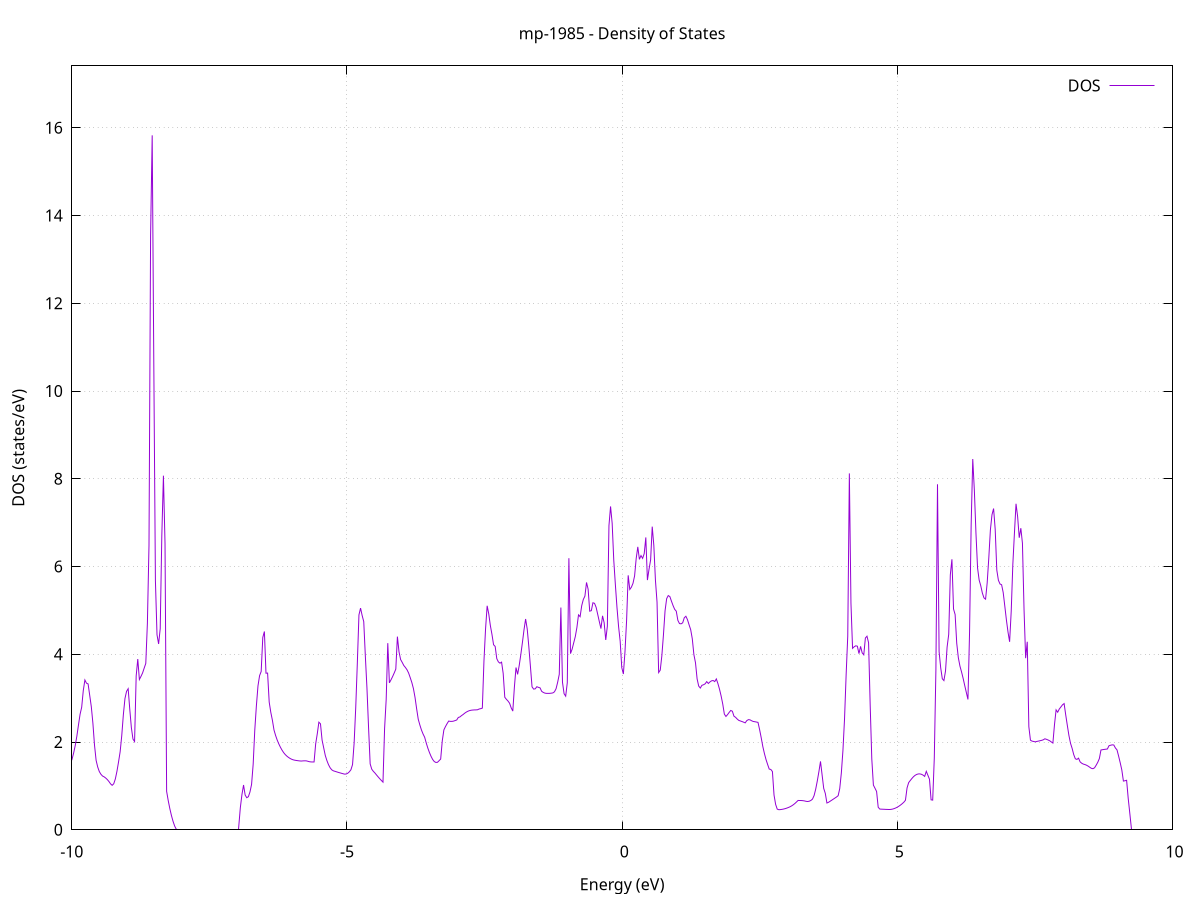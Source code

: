 set title 'mp-1985 - Density of States'
set xlabel 'Energy (eV)'
set ylabel 'DOS (states/eV)'
set grid
set xrange [-10:10]
set yrange [0:17.410]
set xzeroaxis lt -1
set terminal png size 800,600
set output 'mp-1985_dos_gnuplot.png'
plot '-' using 1:2 with lines title 'DOS'
-18.381700 0.000000
-18.352600 0.000000
-18.323400 0.000000
-18.294300 0.000000
-18.265200 0.000000
-18.236100 0.000000
-18.207000 0.000000
-18.177800 0.000000
-18.148700 0.000000
-18.119600 0.000000
-18.090500 0.000000
-18.061400 0.000000
-18.032200 0.000000
-18.003100 0.000000
-17.974000 0.000000
-17.944900 0.000000
-17.915700 0.000000
-17.886600 0.000000
-17.857500 0.000000
-17.828400 0.000000
-17.799300 0.000000
-17.770100 0.000000
-17.741000 0.000000
-17.711900 0.000000
-17.682800 0.000000
-17.653700 0.000000
-17.624500 0.000000
-17.595400 0.000000
-17.566300 0.000000
-17.537200 0.000000
-17.508100 0.000000
-17.478900 0.000000
-17.449800 0.000000
-17.420700 0.000000
-17.391600 0.000000
-17.362500 0.000000
-17.333300 0.000000
-17.304200 0.000000
-17.275100 0.000000
-17.246000 0.000000
-17.216900 0.000000
-17.187700 0.000000
-17.158600 0.000000
-17.129500 0.000000
-17.100400 0.000000
-17.071300 0.000000
-17.042100 0.000000
-17.013000 0.000000
-16.983900 0.000000
-16.954800 0.000000
-16.925700 0.000000
-16.896500 0.000000
-16.867400 0.000000
-16.838300 0.000000
-16.809200 0.000000
-16.780100 0.000000
-16.750900 0.000000
-16.721800 0.000000
-16.692700 0.000000
-16.663600 0.000000
-16.634500 0.000000
-16.605300 0.000000
-16.576200 0.000000
-16.547100 0.000000
-16.518000 0.000000
-16.488800 0.000000
-16.459700 0.000000
-16.430600 0.000000
-16.401500 0.000000
-16.372400 0.000000
-16.343200 0.000000
-16.314100 0.000000
-16.285000 0.000000
-16.255900 0.000000
-16.226800 0.000000
-16.197600 0.000000
-16.168500 0.000000
-16.139400 0.000000
-16.110300 0.000000
-16.081200 0.000000
-16.052000 0.000000
-16.022900 0.000000
-15.993800 0.000000
-15.964700 0.000000
-15.935600 0.000000
-15.906400 0.000000
-15.877300 0.000000
-15.848200 0.000000
-15.819100 0.000000
-15.790000 0.000000
-15.760800 0.000000
-15.731700 0.000100
-15.702600 0.012700
-15.673500 0.046500
-15.644400 0.101600
-15.615200 0.178100
-15.586100 0.272500
-15.557000 0.375100
-15.527900 0.461600
-15.498800 0.493700
-15.469600 0.514800
-15.440500 0.525100
-15.411400 0.524300
-15.382300 0.561600
-15.353200 0.603100
-15.324000 0.645800
-15.294900 0.689600
-15.265800 0.734500
-15.236700 0.780600
-15.207600 0.827400
-15.178400 0.872800
-15.149300 1.140900
-15.120200 1.382800
-15.091100 1.500800
-15.061900 1.495100
-15.032800 1.402900
-15.003700 1.066300
-14.974600 0.892500
-14.945500 0.798500
-14.916300 0.775600
-14.887200 0.763700
-14.858100 0.751300
-14.829000 0.738500
-14.799900 0.732200
-14.770700 0.736700
-14.741600 0.751800
-14.712500 0.777800
-14.683400 0.812400
-14.654300 0.850600
-14.625100 0.842300
-14.596000 0.872400
-14.566900 0.922600
-14.537800 0.989100
-14.508700 1.059600
-14.479500 1.132700
-14.450400 1.208400
-14.421300 1.378900
-14.392200 1.368500
-14.363100 1.352100
-14.333900 1.327800
-14.304800 1.407000
-14.275700 1.483400
-14.246600 1.561800
-14.217500 1.642300
-14.188300 1.614300
-14.159200 1.661100
-14.130100 1.707500
-14.101000 1.753300
-14.071900 1.798500
-14.042700 1.835000
-14.013600 1.837200
-13.984500 1.847400
-13.955400 1.862300
-13.926300 1.870100
-13.897100 1.913600
-13.868000 1.957500
-13.838900 2.001800
-13.809800 2.024900
-13.780700 2.060800
-13.751500 2.077500
-13.722400 2.070700
-13.693300 2.040100
-13.664200 2.011800
-13.635000 2.062000
-13.605900 2.092000
-13.576800 2.101600
-13.547700 2.092300
-13.518600 1.992300
-13.489400 1.874500
-13.460300 1.773500
-13.431200 1.693900
-13.402100 1.635700
-13.373000 1.598500
-13.343800 1.559700
-13.314700 1.532600
-13.285600 1.505400
-13.256500 1.480100
-13.227400 1.457900
-13.198200 1.434500
-13.169100 1.401200
-13.140000 1.366200
-13.110900 1.339800
-13.081800 1.337900
-13.052600 1.386700
-13.023500 1.503900
-12.994400 1.746100
-12.965300 1.964500
-12.936200 2.139500
-12.907000 2.259800
-12.877900 2.287100
-12.848800 2.310100
-12.819700 2.328400
-12.790600 2.342100
-12.761400 2.351200
-12.732300 2.355600
-12.703200 2.355300
-12.674100 2.350300
-12.645000 2.341200
-12.615800 2.326000
-12.586700 2.473600
-12.557600 2.379700
-12.528500 2.272900
-12.499400 2.178500
-12.470200 1.978400
-12.441100 1.941500
-12.412000 1.910500
-12.382900 1.885000
-12.353800 1.862300
-12.324600 1.836600
-12.295500 1.816000
-12.266400 1.797000
-12.237300 1.780700
-12.208100 1.777500
-12.179000 1.782800
-12.149900 1.790300
-12.120800 1.782900
-12.091700 1.809000
-12.062500 1.836800
-12.033400 1.866500
-12.004300 1.893500
-11.975200 1.917300
-11.946100 1.943900
-11.916900 1.973200
-11.887800 2.005400
-11.858700 2.847100
-11.829600 3.009100
-11.800500 3.162100
-11.771300 3.306400
-11.742200 2.911200
-11.713100 2.956600
-11.684000 3.004600
-11.654900 3.102000
-11.625700 3.133900
-11.596600 3.171800
-11.567500 3.227300
-11.538400 3.301600
-11.509300 3.407500
-11.480100 3.467500
-11.451000 3.429700
-11.421900 3.348800
-11.392800 3.128900
-11.363700 2.963200
-11.334500 2.360000
-11.305400 2.133100
-11.276300 1.954400
-11.247200 1.874100
-11.218100 1.842200
-11.188900 1.814400
-11.159800 1.790500
-11.130700 1.770400
-11.101600 1.754100
-11.072500 1.741600
-11.043300 1.736700
-11.014200 1.742300
-10.985100 1.752900
-10.956000 1.767400
-10.926900 1.781500
-10.897700 1.795200
-10.868600 1.811300
-10.839500 1.812700
-10.810400 1.813000
-10.781200 1.827900
-10.752100 1.843400
-10.723000 1.862700
-10.693900 1.882500
-10.664800 1.902900
-10.635600 1.929200
-10.606500 1.960900
-10.577400 1.995200
-10.548300 2.030400
-10.519200 2.066400
-10.490000 2.103400
-10.460900 2.141200
-10.431800 2.179900
-10.402700 2.219500
-10.373600 2.259800
-10.344400 2.300900
-10.315300 2.342700
-10.286200 2.394600
-10.257100 2.507300
-10.228000 3.414800
-10.198800 3.131400
-10.169700 2.598200
-10.140600 2.430700
-10.111500 2.265000
-10.082400 2.056600
-10.053200 1.751600
-10.024100 1.679500
-9.995000 1.610500
-9.965900 1.752800
-9.936800 1.924500
-9.907600 2.136800
-9.878500 2.389800
-9.849400 2.632900
-9.820300 2.792800
-9.791200 3.172900
-9.762000 3.413900
-9.732900 3.340900
-9.703800 3.324300
-9.674700 3.066100
-9.645600 2.806700
-9.616400 2.427800
-9.587300 1.929200
-9.558200 1.582900
-9.529100 1.430600
-9.500000 1.326400
-9.470800 1.265400
-9.441700 1.225400
-9.412600 1.206300
-9.383500 1.179100
-9.354300 1.143800
-9.325200 1.099800
-9.296100 1.047200
-9.267000 1.013100
-9.237900 1.048400
-9.208700 1.158600
-9.179600 1.332300
-9.150500 1.546100
-9.121400 1.778800
-9.092300 2.145100
-9.063100 2.622700
-9.034000 2.990500
-9.004900 3.155100
-8.975800 3.215400
-8.946700 2.748900
-8.917500 2.327700
-8.888400 2.067800
-8.859300 2.011000
-8.830200 3.505900
-8.801100 3.891700
-8.771900 3.424700
-8.742800 3.496300
-8.713700 3.574300
-8.684600 3.684900
-8.655500 3.791600
-8.626300 4.707900
-8.597200 6.486100
-8.568100 13.550400
-8.539000 15.827200
-8.509900 10.621800
-8.480700 5.680500
-8.451600 4.444500
-8.422500 4.234900
-8.393400 4.582200
-8.364300 6.701100
-8.335100 8.070400
-8.306000 6.520000
-8.276900 0.876200
-8.247800 0.665000
-8.218700 0.482500
-8.189500 0.325300
-8.160400 0.193100
-8.131300 0.086200
-8.102200 0.012400
-8.073100 0.000000
-8.043900 0.000000
-8.014800 0.000000
-7.985700 0.000000
-7.956600 0.000000
-7.927400 0.000000
-7.898300 0.000000
-7.869200 0.000000
-7.840100 0.000000
-7.811000 0.000000
-7.781800 0.000000
-7.752700 0.000000
-7.723600 0.000000
-7.694500 0.000000
-7.665400 0.000000
-7.636200 0.000000
-7.607100 0.000000
-7.578000 0.000000
-7.548900 0.000000
-7.519800 0.000000
-7.490600 0.000000
-7.461500 0.000000
-7.432400 0.000000
-7.403300 0.000000
-7.374200 0.000000
-7.345000 0.000000
-7.315900 0.000000
-7.286800 0.000000
-7.257700 0.000000
-7.228600 0.000000
-7.199400 0.000000
-7.170300 0.000000
-7.141200 0.000000
-7.112100 0.000000
-7.083000 0.000000
-7.053800 0.000000
-7.024700 0.000000
-6.995600 0.000000
-6.966500 0.000000
-6.937400 0.505600
-6.908200 0.804300
-6.879100 1.019500
-6.850000 0.791900
-6.820900 0.730800
-6.791800 0.753400
-6.762600 0.860600
-6.733500 1.033100
-6.704400 1.492500
-6.675300 2.267300
-6.646200 2.819600
-6.617000 3.278900
-6.587900 3.512000
-6.558800 3.608000
-6.529700 4.382800
-6.500500 4.519200
-6.471400 3.568400
-6.442300 3.571400
-6.413200 2.910400
-6.384100 2.677700
-6.354900 2.496100
-6.325800 2.273400
-6.296700 2.149100
-6.267600 2.044400
-6.238500 1.957300
-6.209300 1.881200
-6.180200 1.815400
-6.151100 1.759300
-6.122000 1.714900
-6.092900 1.679400
-6.063700 1.650300
-6.034600 1.626400
-6.005500 1.607600
-5.976400 1.593900
-5.947300 1.585300
-5.918100 1.579200
-5.889000 1.573800
-5.859900 1.569300
-5.830800 1.566300
-5.801700 1.569700
-5.772500 1.571900
-5.743400 1.571400
-5.714300 1.562500
-5.685200 1.552100
-5.656100 1.546700
-5.626900 1.545100
-5.597800 1.545700
-5.568700 1.958900
-5.539600 2.186900
-5.510500 2.451900
-5.481300 2.414800
-5.452200 2.044100
-5.423100 1.868900
-5.394000 1.694100
-5.364900 1.577500
-5.335700 1.484300
-5.306600 1.414300
-5.277500 1.367600
-5.248400 1.344200
-5.219200 1.332700
-5.190100 1.321100
-5.161000 1.309500
-5.131900 1.298900
-5.102800 1.288500
-5.073600 1.278200
-5.044500 1.268700
-5.015400 1.270900
-4.986300 1.288200
-4.957200 1.320500
-4.928000 1.367900
-4.898900 1.484800
-4.869800 1.976300
-4.840700 2.788500
-4.811600 3.802600
-4.782400 4.896400
-4.753300 5.052400
-4.724200 4.884000
-4.695100 4.744000
-4.666000 3.954600
-4.636800 3.228000
-4.607700 2.331800
-4.578600 1.501100
-4.549500 1.380200
-4.520400 1.331500
-4.491200 1.292800
-4.462100 1.247800
-4.433000 1.204500
-4.403900 1.163000
-4.374800 1.123400
-4.345600 1.085700
-4.316500 2.307200
-4.287400 2.970600
-4.258300 4.253400
-4.229200 3.348500
-4.200000 3.417700
-4.170900 3.490800
-4.141800 3.573300
-4.112700 3.661600
-4.083600 4.402400
-4.054400 4.055900
-4.025300 3.880200
-3.996200 3.814700
-3.967100 3.743600
-3.938000 3.699100
-3.908800 3.646400
-3.879700 3.571700
-3.850600 3.467000
-3.821500 3.356800
-3.792300 3.217100
-3.763200 3.014900
-3.734100 2.757500
-3.705000 2.520100
-3.675900 2.389300
-3.646700 2.274700
-3.617600 2.183300
-3.588500 2.109300
-3.559400 1.977100
-3.530300 1.860400
-3.501100 1.759100
-3.472000 1.673200
-3.442900 1.602700
-3.413800 1.555000
-3.384700 1.534600
-3.355500 1.538000
-3.326400 1.573900
-3.297300 1.612300
-3.268200 2.027400
-3.239100 2.276300
-3.209900 2.353100
-3.180800 2.418800
-3.151700 2.478000
-3.122600 2.470700
-3.093500 2.470100
-3.064300 2.476100
-3.035200 2.488700
-3.006100 2.502000
-2.977000 2.559700
-2.947900 2.571700
-2.918700 2.601900
-2.889600 2.627300
-2.860500 2.657500
-2.831400 2.682300
-2.802300 2.701800
-2.773100 2.715900
-2.744000 2.724700
-2.714900 2.729100
-2.685800 2.731500
-2.656700 2.732800
-2.627500 2.735100
-2.598400 2.752600
-2.569300 2.760500
-2.540200 2.773200
-2.511100 3.842400
-2.481900 4.577200
-2.452800 5.104900
-2.423700 4.919600
-2.394600 4.654200
-2.365400 4.452200
-2.336300 4.217200
-2.307200 4.178900
-2.278100 3.901100
-2.249000 3.826600
-2.219800 3.796800
-2.190700 3.820300
-2.161600 3.564400
-2.132500 3.020300
-2.103400 2.973800
-2.074200 2.934500
-2.045100 2.883700
-2.016000 2.778600
-1.986900 2.704800
-1.957800 3.252800
-1.928600 3.697900
-1.899500 3.542400
-1.870400 3.743000
-1.841300 3.992400
-1.812200 4.266800
-1.783000 4.559100
-1.753900 4.803200
-1.724800 4.575500
-1.695700 4.175000
-1.666600 3.723400
-1.637400 3.258500
-1.608300 3.206300
-1.579200 3.212100
-1.550100 3.260500
-1.521000 3.246000
-1.491800 3.234600
-1.462700 3.156200
-1.433600 3.130800
-1.404500 3.115000
-1.375400 3.108700
-1.346200 3.108100
-1.317100 3.109500
-1.288000 3.113000
-1.258900 3.119300
-1.229800 3.144500
-1.200600 3.214800
-1.171500 3.364100
-1.142400 3.543500
-1.113300 5.064500
-1.084200 3.362800
-1.055000 3.100600
-1.025900 3.044700
-0.996800 3.350600
-0.967700 6.188500
-0.938500 4.014800
-0.909400 4.115300
-0.880300 4.259900
-0.851200 4.403100
-0.822100 4.610600
-0.792900 4.897500
-0.763800 4.856800
-0.734700 5.107200
-0.705600 5.248700
-0.676500 5.325600
-0.647300 5.636900
-0.618200 5.482500
-0.589100 4.982200
-0.560000 4.994200
-0.530900 5.173700
-0.501700 5.160500
-0.472600 5.068700
-0.443500 4.906900
-0.414400 4.742400
-0.385300 4.585200
-0.356100 4.876200
-0.327000 4.717800
-0.297900 4.326600
-0.268800 4.640300
-0.239700 6.931200
-0.210500 7.369000
-0.181400 6.985500
-0.152300 6.144100
-0.123200 5.589600
-0.094100 5.069900
-0.064900 4.632900
-0.035800 4.295600
-0.006700 3.694900
0.022400 3.550100
0.051500 4.056600
0.080700 4.768300
0.109800 5.798900
0.138900 5.477000
0.168000 5.528800
0.197100 5.616400
0.226300 5.786600
0.255400 6.185000
0.284500 6.447200
0.313600 6.163600
0.342700 6.250000
0.371900 6.185900
0.401000 6.293400
0.430100 6.662500
0.459200 5.690400
0.488400 5.937100
0.517500 6.151500
0.546600 6.909200
0.575700 6.479900
0.604800 5.689300
0.634000 5.186700
0.663100 3.583400
0.692200 3.637200
0.721300 3.965400
0.750400 4.440300
0.779600 4.989900
0.808700 5.267700
0.837800 5.337800
0.866900 5.314900
0.896000 5.210100
0.925200 5.109800
0.954300 5.024500
0.983400 4.982100
1.012500 4.772500
1.041600 4.699800
1.070800 4.693600
1.099900 4.716600
1.129000 4.831800
1.158100 4.866100
1.187200 4.788000
1.216400 4.670900
1.245500 4.560700
1.274600 4.352600
1.303700 3.991800
1.332800 3.805300
1.362000 3.439000
1.391100 3.275200
1.420200 3.230000
1.449300 3.292400
1.478400 3.305000
1.507600 3.325900
1.536700 3.376900
1.565800 3.334300
1.594900 3.369500
1.624000 3.394300
1.653200 3.402300
1.682300 3.377100
1.711400 3.437900
1.740500 3.330700
1.769600 3.201600
1.798800 3.046800
1.827900 2.866300
1.857000 2.637000
1.886100 2.582600
1.915300 2.624800
1.944400 2.674900
1.973500 2.719700
2.002600 2.701300
2.031700 2.588500
2.060900 2.563200
2.090000 2.524700
2.119100 2.493000
2.148200 2.480000
2.177300 2.467000
2.206500 2.452500
2.235600 2.436600
2.264700 2.487600
2.293800 2.510000
2.322900 2.505700
2.352100 2.484800
2.381200 2.468800
2.410300 2.462700
2.439400 2.455600
2.468500 2.447900
2.497700 2.282600
2.526800 2.098600
2.555900 1.898500
2.585000 1.737800
2.614100 1.601300
2.643300 1.489000
2.672400 1.383500
2.701500 1.374900
2.730600 1.326800
2.759700 0.791600
2.788900 0.578500
2.818000 0.470800
2.847100 0.457100
2.876200 0.460200
2.905300 0.465400
2.934500 0.472800
2.963600 0.482500
2.992700 0.494300
3.021800 0.508400
3.050900 0.524700
3.080100 0.545000
3.109200 0.569600
3.138300 0.598400
3.167400 0.632800
3.196500 0.668200
3.225700 0.667300
3.254800 0.666500
3.283900 0.663600
3.313000 0.657600
3.342200 0.648500
3.371300 0.644200
3.400400 0.650900
3.429500 0.668600
3.458600 0.699200
3.487800 0.779800
3.516900 0.925300
3.546000 1.113100
3.575100 1.324300
3.604200 1.557900
3.633400 1.248100
3.662500 0.942600
3.691600 0.828900
3.720700 0.610200
3.749800 0.626100
3.779000 0.650000
3.808100 0.674100
3.837200 0.698400
3.866300 0.722800
3.895400 0.747300
3.924600 0.776200
3.953700 0.938800
3.982800 1.293800
4.011900 1.809000
4.041000 2.531500
4.070200 3.538800
4.099300 4.414000
4.128400 8.122000
4.157500 5.167100
4.186600 4.135500
4.215800 4.170700
4.244900 4.192900
4.274000 4.183800
4.303100 4.014100
4.332200 4.179600
4.361400 4.031900
4.390500 3.987600
4.419600 4.370300
4.448700 4.412000
4.477800 4.262200
4.507000 2.839200
4.536100 1.614200
4.565200 1.018200
4.594300 0.947100
4.623400 0.872700
4.652600 0.513600
4.681700 0.471800
4.710800 0.469900
4.739900 0.468100
4.769100 0.466300
4.798200 0.464600
4.827300 0.463100
4.856400 0.462100
4.885500 0.464800
4.914700 0.471800
4.943800 0.483100
4.972900 0.498200
5.002000 0.517000
5.031100 0.539500
5.060300 0.565500
5.089400 0.595200
5.118500 0.628500
5.147600 0.672800
5.176700 0.953600
5.205900 1.074400
5.235000 1.122300
5.264100 1.168100
5.293200 1.209100
5.322300 1.240200
5.351500 1.261300
5.380600 1.272400
5.409700 1.273500
5.438800 1.264600
5.467900 1.245800
5.497100 1.216900
5.526200 1.331800
5.555300 1.243100
5.584400 1.152000
5.613500 0.682800
5.642700 0.676300
5.671800 1.633100
5.700900 3.639100
5.730000 7.874800
5.759100 4.059300
5.788300 3.690000
5.817400 3.441600
5.846500 3.399900
5.875600 3.619200
5.904700 4.165600
5.933900 4.454400
5.963000 5.810200
5.992100 6.164600
6.021200 5.032500
6.050300 4.905400
6.079500 4.250800
6.108600 3.921800
6.137700 3.731300
6.166800 3.598100
6.196000 3.450100
6.225100 3.286500
6.254200 3.127900
6.283300 2.970300
6.312400 4.489700
6.341600 6.950700
6.370700 8.449800
6.399800 7.733900
6.428900 6.756000
6.458000 5.967000
6.487200 5.689900
6.516300 5.561500
6.545400 5.393900
6.574500 5.285200
6.603600 5.255800
6.632800 5.627400
6.661900 6.190700
6.691000 6.833300
6.720100 7.179300
6.749200 7.321100
6.778400 6.846600
6.807500 5.919300
6.836600 5.687000
6.865700 5.601800
6.894800 5.584700
6.924000 5.406100
6.953100 5.096000
6.982200 4.781100
7.011300 4.505300
7.040400 4.284000
7.069600 4.982200
7.098700 6.042800
7.127800 6.759400
7.156900 7.429600
7.186000 7.137000
7.215200 6.655600
7.244300 6.873800
7.273400 6.530200
7.302500 5.021400
7.331600 3.910900
7.360800 4.285300
7.389900 2.349100
7.419000 2.041200
7.448100 2.020300
7.477200 2.012700
7.506400 2.003600
7.535500 2.013500
7.564600 2.021200
7.593700 2.029600
7.622900 2.038600
7.652000 2.050500
7.681100 2.073500
7.710200 2.061400
7.739300 2.046400
7.768500 2.028400
7.797600 2.001700
7.826700 1.976700
7.855800 2.396400
7.884900 2.733100
7.914100 2.679500
7.943200 2.753200
7.972300 2.799200
8.001400 2.847800
8.030500 2.876500
8.059700 2.619400
8.088800 2.380700
8.117900 2.149400
8.147000 1.971300
8.176100 1.855900
8.205300 1.713500
8.234400 1.618000
8.263500 1.603800
8.292600 1.631900
8.321700 1.547200
8.350900 1.516300
8.380000 1.496800
8.409100 1.486400
8.438200 1.471200
8.467300 1.450700
8.496500 1.424800
8.525600 1.400700
8.554700 1.391800
8.583800 1.412700
8.612900 1.471500
8.642100 1.538000
8.671200 1.623900
8.700300 1.818500
8.729400 1.825300
8.758500 1.831300
8.787700 1.836400
8.816800 1.840700
8.845900 1.915000
8.875000 1.926500
8.904100 1.935600
8.933300 1.932100
8.962400 1.864600
8.991500 1.821600
9.020600 1.680600
9.049800 1.528300
9.078900 1.364800
9.108000 1.110300
9.137100 1.117600
9.166200 1.128000
9.195400 0.714100
9.224500 0.372800
9.253600 0.000000
9.282700 0.000000
9.311800 0.000000
9.341000 0.000000
9.370100 0.000000
9.399200 0.000000
9.428300 0.000000
9.457400 0.000000
9.486600 0.000000
9.515700 0.000000
9.544800 0.000000
9.573900 0.000000
9.603000 0.000000
9.632200 0.000000
9.661300 0.000000
9.690400 0.000000
9.719500 0.000000
9.748600 0.000000
9.777800 0.000000
9.806900 0.000000
9.836000 0.000000
9.865100 0.000000
9.894200 0.000000
9.923400 0.000000
9.952500 0.000000
9.981600 0.000000
10.010700 0.000000
10.039800 0.000000
10.069000 0.000000
10.098100 0.000000
10.127200 0.000000
10.156300 0.000000
10.185400 0.000000
10.214600 0.000000
10.243700 0.000000
10.272800 0.000000
10.301900 0.000000
10.331000 0.000000
10.360200 0.000000
10.389300 0.000000
10.418400 0.000000
10.447500 0.000000
10.476700 0.000000
10.505800 0.000000
10.534900 0.000000
10.564000 0.000000
10.593100 0.000000
10.622300 0.000000
10.651400 0.000000
10.680500 0.000000
10.709600 0.000000
10.738700 0.000000
10.767900 0.000000
10.797000 0.000000
10.826100 0.000000
10.855200 0.000000
10.884300 0.000000
10.913500 0.000000
10.942600 0.000000
10.971700 0.000000
11.000800 0.000000
11.029900 0.000000
11.059100 0.000000
11.088200 0.000000
11.117300 0.000000
11.146400 0.000000
11.175500 0.000000
11.204700 0.000000
11.233800 0.000000
11.262900 0.000000
11.292000 0.000000
11.321100 0.000000
11.350300 0.000000
11.379400 0.000000
11.408500 0.000000
11.437600 0.000000
11.466700 0.000000
11.495900 0.000000
11.525000 0.000000
11.554100 0.000000
11.583200 0.000000
11.612300 0.000000
11.641500 0.000000
11.670600 0.000000
11.699700 0.000000
11.728800 0.000000
11.757900 0.000000
11.787100 0.000000
11.816200 0.000000
11.845300 0.000000
11.874400 0.000000
11.903600 0.000000
11.932700 0.000000
11.961800 0.000000
11.990900 0.000000
12.020000 0.000000
12.049200 0.000000
12.078300 0.000000
12.107400 0.000000
12.136500 0.000000
12.165600 0.000000
12.194800 0.000000
12.223900 0.000000
12.253000 0.000000
12.282100 0.000000
12.311200 0.000000
12.340400 0.000000
12.369500 0.000000
12.398600 0.000000
12.427700 0.000000
12.456800 0.000000
12.486000 0.000000
12.515100 0.000000
12.544200 0.000000
12.573300 0.000000
12.602400 0.549400
12.631600 1.052000
12.660700 1.229100
12.689800 1.405100
12.718900 1.588100
12.748000 1.511800
12.777200 1.619300
12.806300 1.815900
12.835400 1.969700
12.864500 2.062900
12.893600 2.247000
12.922800 2.706200
12.951900 3.468900
12.981000 4.185400
13.010100 4.590500
13.039200 5.026800
13.068400 5.336600
13.097500 5.330500
13.126600 5.422100
13.155700 5.567200
13.184800 6.222000
13.214000 7.830300
13.243100 7.521700
13.272200 5.281200
13.301300 4.955500
13.330500 3.352700
13.359600 3.196400
13.388700 2.840600
13.417800 2.855100
13.446900 2.863000
13.476100 2.887500
13.505200 2.993800
13.534300 3.159200
13.563400 3.501600
13.592500 3.686800
13.621700 3.962700
13.650800 4.473500
13.679900 4.398300
13.709000 4.201300
13.738100 4.082100
13.767300 4.025900
13.796400 4.009600
13.825500 4.012900
13.854600 4.028500
13.883700 4.065800
13.912900 4.053200
13.942000 4.115200
13.971100 4.167000
14.000200 4.117000
14.029300 3.995100
14.058500 4.053100
14.087600 4.299100
14.116700 4.314600
14.145800 4.327000
14.174900 4.435900
14.204100 4.563600
14.233200 4.645300
14.262300 4.456500
14.291400 4.465600
14.320500 4.508900
14.349700 4.574000
14.378800 4.734300
14.407900 5.061800
14.437000 5.053700
14.466100 5.054100
14.495300 5.584300
14.524400 5.552300
14.553500 5.691300
14.582600 6.738000
14.611700 5.450200
14.640900 4.949700
14.670000 4.920800
14.699100 4.878700
14.728200 4.813000
14.757400 4.233800
14.786500 4.018200
14.815600 3.813400
14.844700 3.710700
14.873800 3.568100
14.903000 3.618900
14.932100 3.675500
14.961200 3.750800
14.990300 3.952100
15.019400 3.978900
15.048600 3.896700
15.077700 3.880700
15.106800 3.921600
15.135900 3.990800
15.165000 3.984800
15.194200 4.370100
15.223300 4.797400
15.252400 4.437300
15.281500 4.369300
15.310600 4.289400
15.339800 4.293500
15.368900 4.183200
15.398000 3.977500
15.427100 3.957700
15.456200 3.771700
15.485400 3.665900
15.514500 3.692900
15.543600 3.743300
15.572700 3.846200
15.601800 3.511800
15.631000 3.890000
15.660100 4.530900
15.689200 5.247100
15.718300 5.192800
15.747400 5.255700
15.776600 5.399300
15.805700 5.288900
15.834800 5.030400
15.863900 4.554600
15.893000 3.844000
15.922200 3.018100
15.951300 3.124600
15.980400 3.265400
16.009500 3.483700
16.038600 3.715400
16.067800 3.924300
16.096900 4.116100
16.126000 4.298400
16.155100 4.549100
16.184300 4.706700
16.213400 4.880700
16.242500 5.339700
16.271600 6.388400
16.300700 5.871600
16.329900 7.105500
16.359000 6.406500
16.388100 7.393800
16.417200 5.244800
16.446300 4.977100
16.475500 4.876800
16.504600 4.863200
16.533700 4.852100
16.562800 5.353500
16.591900 6.338300
16.621100 5.922200
16.650200 5.500200
16.679300 5.114900
16.708400 4.553600
16.737500 3.975000
16.766700 4.540800
16.795800 5.999200
16.824900 8.216200
16.854000 7.773900
16.883100 7.151000
16.912300 5.931100
16.941400 5.253400
16.970500 4.997500
16.999600 5.853600
17.028700 5.826100
17.057900 5.578100
17.087000 5.216900
17.116100 5.089700
17.145200 5.180600
17.174300 5.192300
17.203500 6.695400
17.232600 5.247900
17.261700 4.235100
17.290800 4.104400
17.319900 4.302500
17.349100 4.474600
17.378200 4.823800
17.407300 5.845700
17.436400 6.156600
17.465600 6.064800
17.494700 5.631000
17.523800 5.506200
17.552900 5.435700
17.582000 5.389000
17.611200 5.557300
17.640300 5.757200
17.669400 5.906600
17.698500 6.067200
17.727600 6.182600
17.756800 6.295900
17.785900 5.773400
17.815000 5.550300
17.844100 5.524800
17.873200 5.082300
17.902400 4.813100
17.931500 4.747400
17.960600 4.639100
17.989700 4.929700
18.018800 5.361500
18.048000 5.767500
18.077100 6.399700
18.106200 6.560100
18.135300 6.811200
18.164400 6.663400
18.193600 5.743900
18.222700 5.926100
18.251800 5.919300
18.280900 5.621900
18.310000 4.534100
18.339200 3.554000
18.368300 3.906700
18.397400 4.070400
18.426500 3.988100
18.455600 3.962900
18.484800 4.028800
18.513900 4.198700
18.543000 4.233600
18.572100 4.011300
18.601200 4.000500
18.630400 4.040000
18.659500 4.483200
18.688600 4.565900
18.717700 4.476000
18.746800 4.448400
18.776000 4.069700
18.805100 3.851500
18.834200 4.221700
18.863300 4.435400
18.892500 4.625600
18.921600 4.838500
18.950700 4.810100
18.979800 4.835800
19.008900 4.868400
19.038100 4.906200
19.067200 4.665500
19.096300 4.617800
19.125400 5.226200
19.154500 5.975700
19.183700 7.122000
19.212800 7.189000
19.241900 6.365400
19.271000 5.108600
19.300100 3.993100
19.329300 3.829300
19.358400 3.708300
19.387500 3.236500
19.416600 2.773000
19.445700 2.818700
19.474900 3.745600
19.504000 4.165000
19.533100 4.344500
19.562200 4.155000
19.591300 3.211700
19.620500 2.749500
19.649600 2.608400
19.678700 2.640200
19.707800 3.048700
19.736900 3.594300
19.766100 4.291800
19.795200 4.485400
19.824300 4.639200
19.853400 3.682600
19.882500 3.996100
19.911700 4.448400
19.940800 7.277900
19.969900 5.557900
19.999000 5.430900
20.028100 5.372900
20.057300 5.183400
20.086400 4.841800
20.115500 4.811100
20.144600 4.803800
20.173700 4.822000
20.202900 4.984100
20.232000 5.145200
20.261100 5.261400
20.290200 5.370300
20.319400 5.661200
20.348500 6.417200
20.377600 6.980500
20.406700 7.147900
20.435800 6.510700
20.465000 6.450100
20.494100 6.296300
20.523200 5.926300
20.552300 4.937400
20.581400 4.516500
20.610600 4.399400
20.639700 4.241200
20.668800 3.879700
20.697900 3.908000
20.727000 3.966000
20.756200 4.042100
20.785300 4.126600
20.814400 4.206300
20.843500 4.277500
20.872600 4.397700
20.901800 4.680800
20.930900 5.011800
20.960000 5.128700
20.989100 6.058300
21.018200 5.709600
21.047400 4.911200
21.076500 4.663000
21.105600 4.709200
21.134700 4.850900
21.163800 4.849100
21.193000 4.684800
21.222100 4.425800
21.251200 4.207000
21.280300 4.157300
21.309400 4.045600
21.338600 3.939100
21.367700 3.849400
21.396800 3.617100
21.425900 3.538500
21.455000 3.432100
21.484200 3.189000
21.513300 3.039000
21.542400 2.955100
21.571500 2.955500
21.600600 2.985600
21.629800 3.213300
21.658900 3.352900
21.688000 3.497100
21.717100 3.627200
21.746300 3.793100
21.775400 3.979000
21.804500 4.220300
21.833600 4.560500
21.862700 5.232000
21.891900 5.150200
21.921000 5.439500
21.950100 5.568800
21.979200 4.752400
22.008300 3.219300
22.037500 3.574000
22.066600 4.924500
22.095700 3.538900
22.124800 3.401800
22.153900 3.297000
22.183100 3.245700
22.212200 3.219300
22.241300 3.296200
22.270400 3.424300
22.299500 3.649600
22.328700 3.995000
22.357800 4.332000
22.386900 5.353200
22.416000 6.571500
22.445100 5.714000
22.474300 5.565000
22.503400 5.435900
22.532500 5.327400
22.561600 5.967300
22.590700 5.093600
22.619900 4.856100
22.649000 4.974500
22.678100 5.071500
22.707200 4.855800
22.736300 4.535300
22.765500 3.826000
22.794600 3.094500
22.823700 4.078100
22.852800 5.030200
22.881900 5.382100
22.911100 5.441400
22.940200 5.640300
22.969300 5.817400
22.998400 6.136500
23.027500 6.266300
23.056700 6.417400
23.085800 6.618800
23.114900 6.794200
23.144000 6.921900
23.173200 6.699500
23.202300 5.704400
23.231400 4.477900
23.260500 3.634800
23.289600 2.076600
23.318800 1.490600
23.347900 1.572900
23.377000 1.658100
23.406100 1.938300
23.435200 2.177900
23.464400 2.329900
23.493500 2.394400
23.522600 2.559600
23.551700 2.416400
23.580800 2.293900
23.610000 2.255900
23.639100 2.338300
23.668200 2.420600
23.697300 2.962600
23.726400 3.389300
23.755600 3.517100
23.784700 3.804500
23.813800 4.046000
23.842900 4.492400
23.872000 6.646700
23.901200 7.613600
23.930300 7.306000
23.959400 5.705600
23.988500 5.573400
24.017600 5.450600
24.046800 5.278300
24.075900 4.579100
24.105000 4.130800
24.134100 4.447400
24.163200 4.493800
24.192400 4.366700
24.221500 3.791900
24.250600 3.228700
24.279700 2.724000
24.308800 2.910700
24.338000 4.343300
24.367100 5.843300
24.396200 5.135800
24.425300 5.073900
24.454400 5.199300
24.483600 5.602800
24.512700 6.427500
24.541800 6.032200
24.570900 4.927500
24.600100 3.245000
24.629200 2.827500
24.658300 2.796900
24.687400 2.679700
24.716500 2.584400
24.745700 2.638800
24.774800 2.635300
24.803900 2.604500
24.833000 2.701700
24.862100 2.629900
24.891300 2.588400
24.920400 2.577900
24.949500 2.598500
24.978600 2.844400
25.007700 3.299100
25.036900 4.447100
25.066000 6.716100
25.095100 7.152300
25.124200 6.322900
25.153300 6.695100
25.182500 6.359700
25.211600 6.588300
25.240700 6.729300
25.269800 6.950400
25.298900 6.869900
25.328100 6.185800
25.357200 5.611800
25.386300 5.398200
25.415400 5.057900
25.444500 5.502700
25.473700 5.850000
25.502800 6.225600
25.531900 6.945900
25.561000 7.193700
25.590100 6.500500
25.619300 5.196500
25.648400 5.763100
25.677500 5.593700
25.706600 5.305200
25.735700 4.541500
25.764900 4.056300
25.794000 3.868500
25.823100 4.074600
25.852200 4.652400
25.881300 4.388700
25.910500 3.160800
25.939600 2.675800
25.968700 2.466900
25.997800 3.143000
26.027000 1.951500
26.056100 1.671100
26.085200 1.446900
26.114300 1.296300
26.143400 1.270900
26.172600 1.201600
26.201700 1.186200
26.230800 1.159500
26.259900 1.140500
26.289000 1.123300
26.318200 1.106200
26.347300 1.419200
26.376400 2.029500
26.405500 2.745800
26.434600 3.235300
26.463800 3.642900
26.492900 4.086100
26.522000 4.604200
26.551100 5.178500
26.580200 5.909400
26.609400 8.226300
26.638500 4.043800
26.667600 2.896100
26.696700 2.993000
26.725800 3.087300
26.755000 3.164100
26.784100 3.213500
26.813200 3.235700
26.842300 4.913100
26.871400 3.921800
26.900600 2.755200
26.929700 1.705900
26.958800 1.337300
26.987900 1.277200
27.017000 1.525500
27.046200 2.107200
27.075300 3.917600
27.104400 4.962500
27.133500 5.105800
27.162600 5.456000
27.191800 4.975800
27.220900 4.496000
27.250000 4.566400
27.279100 6.506200
27.308200 6.439100
27.337400 5.909800
27.366500 5.536600
27.395600 5.022100
27.424700 4.616700
27.453900 4.237000
27.483000 3.985000
27.512100 3.771700
27.541200 3.625000
27.570300 3.617900
27.599500 3.674700
27.628600 3.733300
27.657700 3.910100
27.686800 4.496800
27.715900 4.232900
27.745100 4.089600
27.774200 3.556200
27.803300 3.346200
27.832400 3.186900
27.861500 3.078600
27.890700 3.031200
27.919800 3.071400
27.948900 3.142800
27.978000 3.245500
28.007100 3.424300
28.036300 3.720000
28.065400 4.038100
28.094500 4.401900
28.123600 4.788000
28.152700 5.236500
28.181900 6.467200
28.211000 5.599500
28.240100 4.989600
28.269200 4.606600
28.298300 3.179800
28.327500 2.980100
28.356600 2.794200
28.385700 2.622100
28.414800 2.573800
28.443900 1.947100
28.473100 1.929300
28.502200 1.907900
28.531300 1.861500
28.560400 1.794100
28.589500 1.715200
28.618700 1.629300
28.647800 1.606000
28.676900 1.585400
28.706000 1.569700
28.735100 1.587900
28.764300 1.611200
28.793400 1.610400
28.822500 1.626600
28.851600 1.661000
28.880800 1.714800
28.909900 1.789400
28.939000 1.884600
28.968100 2.000600
28.997200 2.052700
29.026400 2.668700
29.055500 2.711600
29.084600 2.733200
29.113700 2.733300
29.142800 2.538400
29.172000 2.505900
29.201100 2.764200
29.230200 3.074400
29.259300 3.337200
29.288400 3.429300
29.317600 3.386600
29.346700 3.299400
29.375800 3.174700
29.404900 3.019900
29.434000 2.937600
29.463200 2.849500
29.492300 2.818700
29.521400 3.015900
29.550500 3.111900
29.579600 3.112000
29.608800 3.102400
29.637900 3.107800
29.667000 3.139300
29.696100 3.170000
29.725200 3.757200
29.754400 4.281100
29.783500 4.050100
29.812600 3.930300
29.841700 3.886600
29.870800 3.905600
29.900000 3.925300
29.929100 3.930900
29.958200 3.932500
29.987300 3.938100
30.016400 3.411700
30.045600 3.163700
30.074700 3.023100
30.103800 2.890100
30.132900 2.754600
30.162000 3.995100
30.191200 3.668100
30.220300 3.680300
30.249400 3.823800
30.278500 3.819600
30.307700 3.905500
30.336800 4.020300
30.365900 4.076500
30.395000 4.022200
30.424100 3.864500
30.453300 3.802100
30.482400 4.055800
30.511500 3.838300
30.540600 3.561600
30.569700 3.523000
30.598900 3.477200
30.628000 3.424400
30.657100 3.364500
30.686200 3.321200
30.715300 3.240400
30.744500 3.172200
30.773600 3.106800
30.802700 2.994400
30.831800 3.075600
30.860900 3.305400
30.890100 3.387500
30.919200 3.464400
30.948300 3.536700
30.977400 3.615300
31.006500 3.699500
31.035700 3.929600
31.064800 3.690200
31.093900 3.156000
31.123000 2.779100
31.152100 2.427000
31.181300 2.116400
31.210400 1.811000
31.239500 1.778900
31.268600 1.789900
31.297700 1.797800
31.326900 1.802300
31.356000 1.856500
31.385100 1.942800
31.414200 2.294000
31.443300 3.565900
31.472500 4.101700
31.501600 3.837400
31.530700 3.830700
31.559800 3.931300
31.588900 4.083000
31.618100 3.961400
31.647200 3.838800
31.676300 3.733300
31.705400 3.646300
31.734600 3.678000
31.763700 3.854200
31.792800 4.041700
31.821900 4.138800
31.851000 4.199600
31.880200 4.438900
31.909300 4.943200
31.938400 5.954400
31.967500 4.781300
31.996600 3.225600
32.025800 2.951700
32.054900 2.719200
32.084000 2.527300
32.113100 2.373700
32.142200 2.240100
32.171400 2.122200
32.200500 2.020000
32.229600 1.933300
32.258700 2.022400
32.287800 1.932800
32.317000 1.883600
32.346100 1.656700
32.375200 1.716600
32.404300 1.764700
32.433400 1.814400
32.462600 1.910800
32.491700 1.956400
32.520800 1.976800
32.549900 2.004100
32.579000 2.039100
32.608200 2.081900
32.637300 2.279800
32.666400 2.603000
32.695500 3.030900
32.724600 3.508300
32.753800 3.825700
32.782900 3.873800
32.812000 3.892200
32.841100 3.797900
32.870200 3.426300
32.899400 3.151000
32.928500 2.976900
32.957600 2.934500
32.986700 3.010400
33.015800 3.277100
33.045000 3.461000
33.074100 4.081200
33.103200 4.641700
33.132300 5.252400
33.161500 5.093800
33.190600 5.419500
33.219700 5.385500
33.248800 6.485900
33.277900 3.904400
33.307100 3.181700
33.336200 3.048600
33.365300 2.952100
33.394400 2.895600
33.423500 2.879000
33.452700 2.902700
33.481800 2.967100
33.510900 3.072300
33.540000 3.218300
33.569100 4.392000
33.598300 5.715200
33.627400 5.294400
33.656500 5.618200
33.685600 6.818600
33.714700 6.466600
33.743900 6.398300
33.773000 6.187300
33.802100 5.662400
33.831200 5.396100
33.860300 5.171600
33.889500 4.948800
33.918600 4.699200
33.947700 4.452100
33.976800 4.210700
34.005900 3.957100
34.035100 3.697700
34.064200 3.470000
34.093300 3.937100
34.122400 5.313300
34.151500 5.218600
34.180700 5.848400
34.209800 6.658600
34.238900 6.029700
34.268000 5.096800
34.297100 5.829500
34.326300 4.579000
34.355400 4.409400
34.384500 4.251500
34.413600 4.217400
34.442700 4.785200
34.471900 5.064400
34.501000 5.162600
34.530100 5.518400
34.559200 5.415600
34.588400 4.946600
34.617500 4.489400
34.646600 4.239400
34.675700 3.891100
34.704800 3.643500
34.734000 3.503700
34.763100 3.498800
34.792200 3.203100
34.821300 2.922000
34.850400 2.366000
34.879600 2.279500
34.908700 2.194500
34.937800 2.111200
34.966900 2.029800
34.996000 1.950200
35.025200 1.914700
35.054300 1.889200
35.083400 1.854600
35.112500 1.799700
35.141600 1.741800
35.170800 1.708900
35.199900 1.673000
35.229000 1.631800
35.258100 1.585400
35.287200 1.533700
35.316400 1.473600
35.345500 2.244900
35.374600 2.339600
35.403700 2.422600
35.432800 2.179700
35.462000 2.075700
35.491100 1.980600
35.520200 1.896300
35.549300 1.823800
35.578400 1.759400
35.607600 1.731300
35.636700 2.396800
35.665800 2.373400
35.694900 1.971100
35.724000 1.618100
35.753200 1.217100
35.782300 1.280900
35.811400 1.349000
35.840500 1.414800
35.869600 1.478000
35.898800 1.538800
35.927900 1.606800
35.957000 1.695300
35.986100 1.804400
36.015300 1.996700
36.044400 2.117900
36.073500 2.268200
36.102600 2.411400
36.131700 2.538500
36.160900 2.662600
36.190000 2.780900
36.219100 3.137200
36.248200 3.313900
36.277300 2.130600
36.306500 1.877400
36.335600 1.595200
36.364700 1.283800
36.393800 1.186700
36.422900 1.146900
36.452100 1.106600
36.481200 1.065800
36.510300 1.024500
36.539400 0.983000
36.568500 0.949200
36.597700 0.937700
36.626800 0.968700
36.655900 1.030500
36.685000 1.064600
36.714100 1.165600
36.743300 1.270400
36.772400 2.112900
36.801500 2.402300
36.830600 2.655200
36.859700 2.117400
36.888900 1.437800
36.918000 0.880500
36.947100 0.766400
36.976200 0.659800
37.005300 0.560900
37.034500 0.469700
37.063600 0.386100
37.092700 0.310200
37.121800 0.241900
37.150900 0.181200
37.180100 0.128200
37.209200 0.007700
37.238300 0.000000
37.267400 0.000000
37.296500 0.000000
37.325700 0.000000
37.354800 0.000000
37.383900 0.000000
37.413000 0.000000
37.442200 0.000000
37.471300 0.000000
37.500400 0.000000
37.529500 0.000000
37.558600 0.000000
37.587800 0.000000
37.616900 0.000000
37.646000 0.000000
37.675100 0.000000
37.704200 0.000000
37.733400 0.000000
37.762500 0.000000
37.791600 0.000000
37.820700 0.000000
37.849800 0.000000
37.879000 0.000000
37.908100 0.000000
37.937200 0.000000
37.966300 0.000000
37.995400 0.000000
38.024600 0.000000
38.053700 0.000000
38.082800 0.000000
38.111900 0.000000
38.141000 0.000000
38.170200 0.000000
38.199300 0.000000
38.228400 0.000000
38.257500 0.000000
38.286600 0.000000
38.315800 0.000000
38.344900 0.000000
38.374000 0.000000
38.403100 0.000000
38.432200 0.000000
38.461400 0.000000
38.490500 0.000000
38.519600 0.000000
38.548700 0.000000
38.577800 0.000000
38.607000 0.000000
38.636100 0.000000
38.665200 0.000000
38.694300 0.000000
38.723400 0.000000
38.752600 0.000000
38.781700 0.000000
38.810800 0.000000
38.839900 0.000000
38.869100 0.000000
38.898200 0.000000
38.927300 0.000000
38.956400 0.000000
38.985500 0.000000
39.014700 0.000000
39.043800 0.000000
39.072900 0.000000
39.102000 0.000000
39.131100 0.000000
39.160300 0.000000
39.189400 0.000000
39.218500 0.000000
39.247600 0.000000
39.276700 0.000000
39.305900 0.000000
39.335000 0.000000
39.364100 0.000000
39.393200 0.000000
39.422300 0.000000
39.451500 0.000000
39.480600 0.000000
39.509700 0.000000
39.538800 0.000000
39.567900 0.000000
39.597100 0.000000
39.626200 0.000000
39.655300 0.000000
39.684400 0.000000
39.713500 0.000000
39.742700 0.000000
39.771800 0.000000
39.800900 0.000000
39.830000 0.000000
39.859100 0.000000
e
